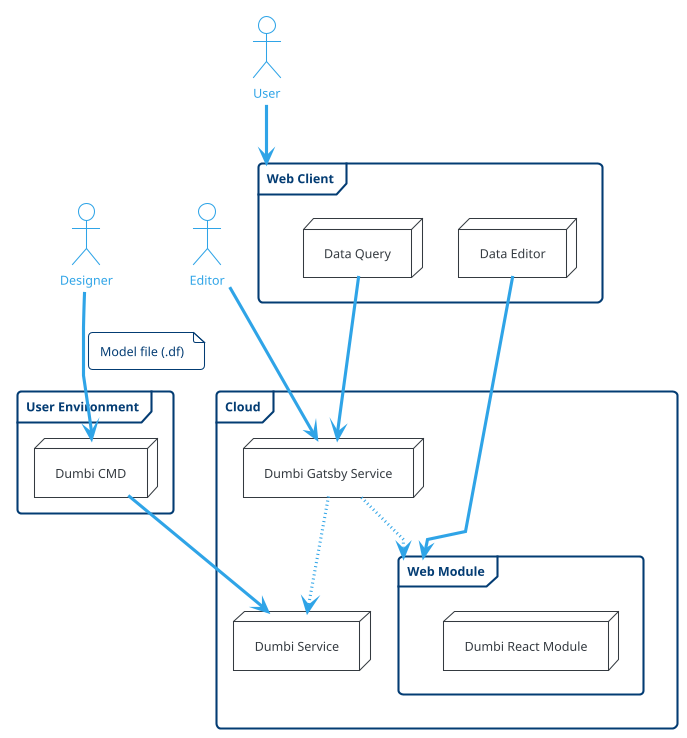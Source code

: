@startuml PD_CONTEXT
!theme cerulean-outline
skinparam backgroundColor white
skinparam linetype polyline

actor "Designer"    as ACTOR_DESIGNER
actor "Editor"      as ACTOR_EDITOR
actor "User"        as ACTOR_USER

frame "User Environment" as USER_ENV {
    node "Dumbi CMD" as DB_CMD
}
frame "Cloud"{
    node "Dumbi Service" as DB_SERVICE
    node "Dumbi Gatsby Service" as DB_GATSBY_SERVICE

    frame "Web Module" AS WEB_MODULE {
        node "Dumbi React Module" as DB_REACT_MODULE
    }
}

frame "Web Client" AS WEB_CLIENT {
    node "Data Query"  as WEB_CLIENT_DB_QUERY
    node "Data Editor" as WEB_CLIENT_DB_EDITOR
}

ACTOR_DESIGNER          --> DB_CMD
note on link
  Model file (.df)
end note

ACTOR_EDITOR            --> DB_GATSBY_SERVICE
DB_CMD                  --> DB_SERVICE

DB_GATSBY_SERVICE       -[dotted]-> DB_SERVICE
DB_GATSBY_SERVICE       -[dotted]-> WEB_MODULE

ACTOR_USER              --> WEB_CLIENT
WEB_CLIENT_DB_QUERY     --> DB_GATSBY_SERVICE
WEB_CLIENT_DB_EDITOR    --> WEB_MODULE

@enduml